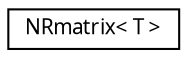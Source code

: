 digraph G
{
  edge [fontname="FreeSans.ttf",fontsize="10",labelfontname="FreeSans.ttf",labelfontsize="10"];
  node [fontname="FreeSans.ttf",fontsize="10",shape=record];
  rankdir=LR;
  Node1 [label="NRmatrix\< T \>",height=0.2,width=0.4,color="black", fillcolor="white", style="filled",URL="$class_n_rmatrix.html"];
}
